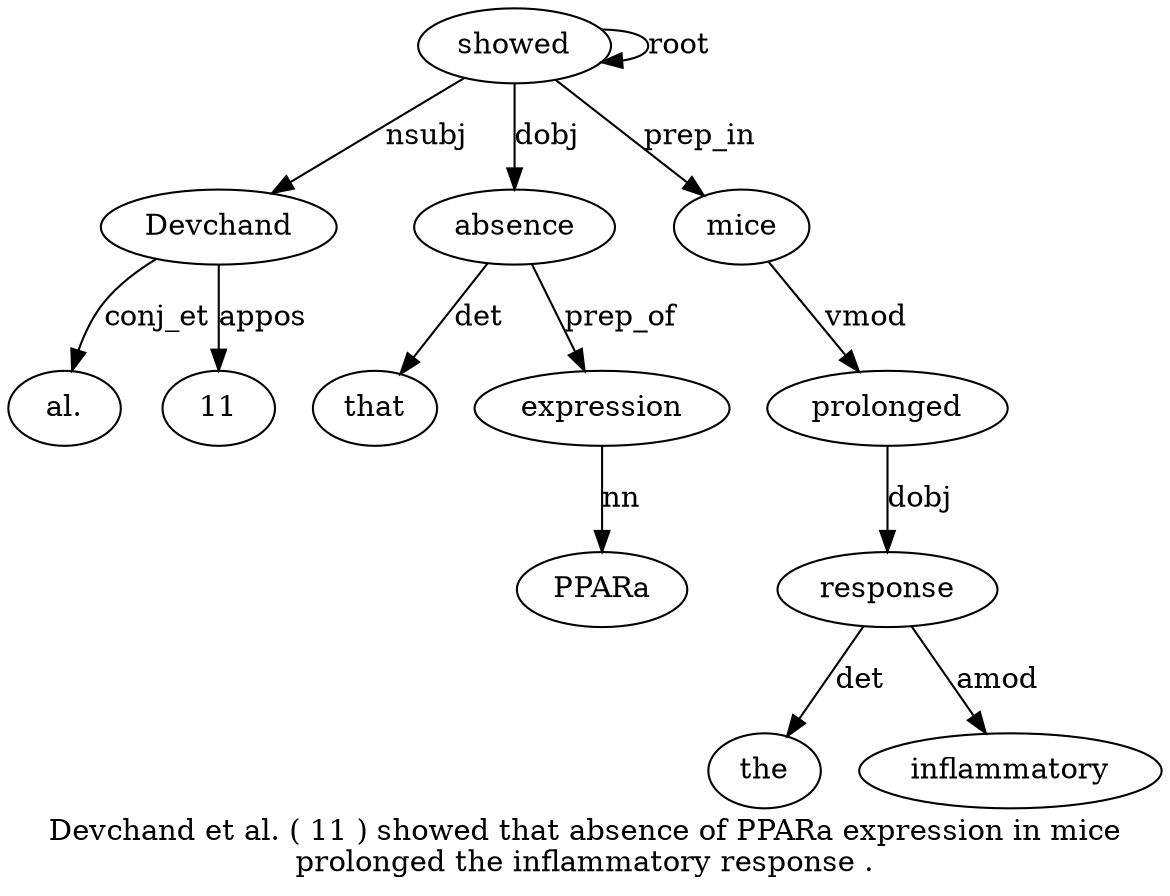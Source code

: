 digraph "Devchand et al. ( 11 ) showed that absence of PPARa expression in mice prolonged the inflammatory response ." {
label="Devchand et al. ( 11 ) showed that absence of PPARa expression in mice
prolonged the inflammatory response .";
showed7 [style=filled, fillcolor=white, label=showed];
Devchand1 [style=filled, fillcolor=white, label=Devchand];
showed7 -> Devchand1  [label=nsubj];
"al.3" [style=filled, fillcolor=white, label="al."];
Devchand1 -> "al.3"  [label=conj_et];
115 [style=filled, fillcolor=white, label=11];
Devchand1 -> 115  [label=appos];
showed7 -> showed7  [label=root];
absence9 [style=filled, fillcolor=white, label=absence];
that8 [style=filled, fillcolor=white, label=that];
absence9 -> that8  [label=det];
showed7 -> absence9  [label=dobj];
expression12 [style=filled, fillcolor=white, label=expression];
PPARa11 [style=filled, fillcolor=white, label=PPARa];
expression12 -> PPARa11  [label=nn];
absence9 -> expression12  [label=prep_of];
mice14 [style=filled, fillcolor=white, label=mice];
showed7 -> mice14  [label=prep_in];
prolonged15 [style=filled, fillcolor=white, label=prolonged];
mice14 -> prolonged15  [label=vmod];
response18 [style=filled, fillcolor=white, label=response];
the16 [style=filled, fillcolor=white, label=the];
response18 -> the16  [label=det];
inflammatory17 [style=filled, fillcolor=white, label=inflammatory];
response18 -> inflammatory17  [label=amod];
prolonged15 -> response18  [label=dobj];
}
